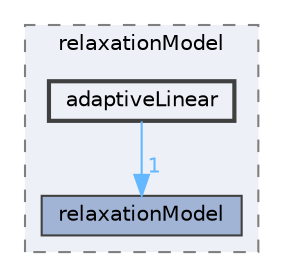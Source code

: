 digraph "applications/utilities/mesh/generation/foamyMesh/conformalVoronoiMesh/relaxationModel/adaptiveLinear"
{
 // LATEX_PDF_SIZE
  bgcolor="transparent";
  edge [fontname=Helvetica,fontsize=10,labelfontname=Helvetica,labelfontsize=10];
  node [fontname=Helvetica,fontsize=10,shape=box,height=0.2,width=0.4];
  compound=true
  subgraph clusterdir_86fea5251d03803ee00bc1cf868a2d17 {
    graph [ bgcolor="#edf0f7", pencolor="grey50", label="relaxationModel", fontname=Helvetica,fontsize=10 style="filled,dashed", URL="dir_86fea5251d03803ee00bc1cf868a2d17.html",tooltip=""]
  dir_fc86eb71261b5fe17a55a1e3490509d5 [label="relaxationModel", fillcolor="#a2b4d6", color="grey25", style="filled", URL="dir_fc86eb71261b5fe17a55a1e3490509d5.html",tooltip=""];
  dir_7cd3fd8393ba17aee662d0f3daa105fa [label="adaptiveLinear", fillcolor="#edf0f7", color="grey25", style="filled,bold", URL="dir_7cd3fd8393ba17aee662d0f3daa105fa.html",tooltip=""];
  }
  dir_7cd3fd8393ba17aee662d0f3daa105fa->dir_fc86eb71261b5fe17a55a1e3490509d5 [headlabel="1", labeldistance=1.5 headhref="dir_000022_003313.html" href="dir_000022_003313.html" color="steelblue1" fontcolor="steelblue1"];
}
